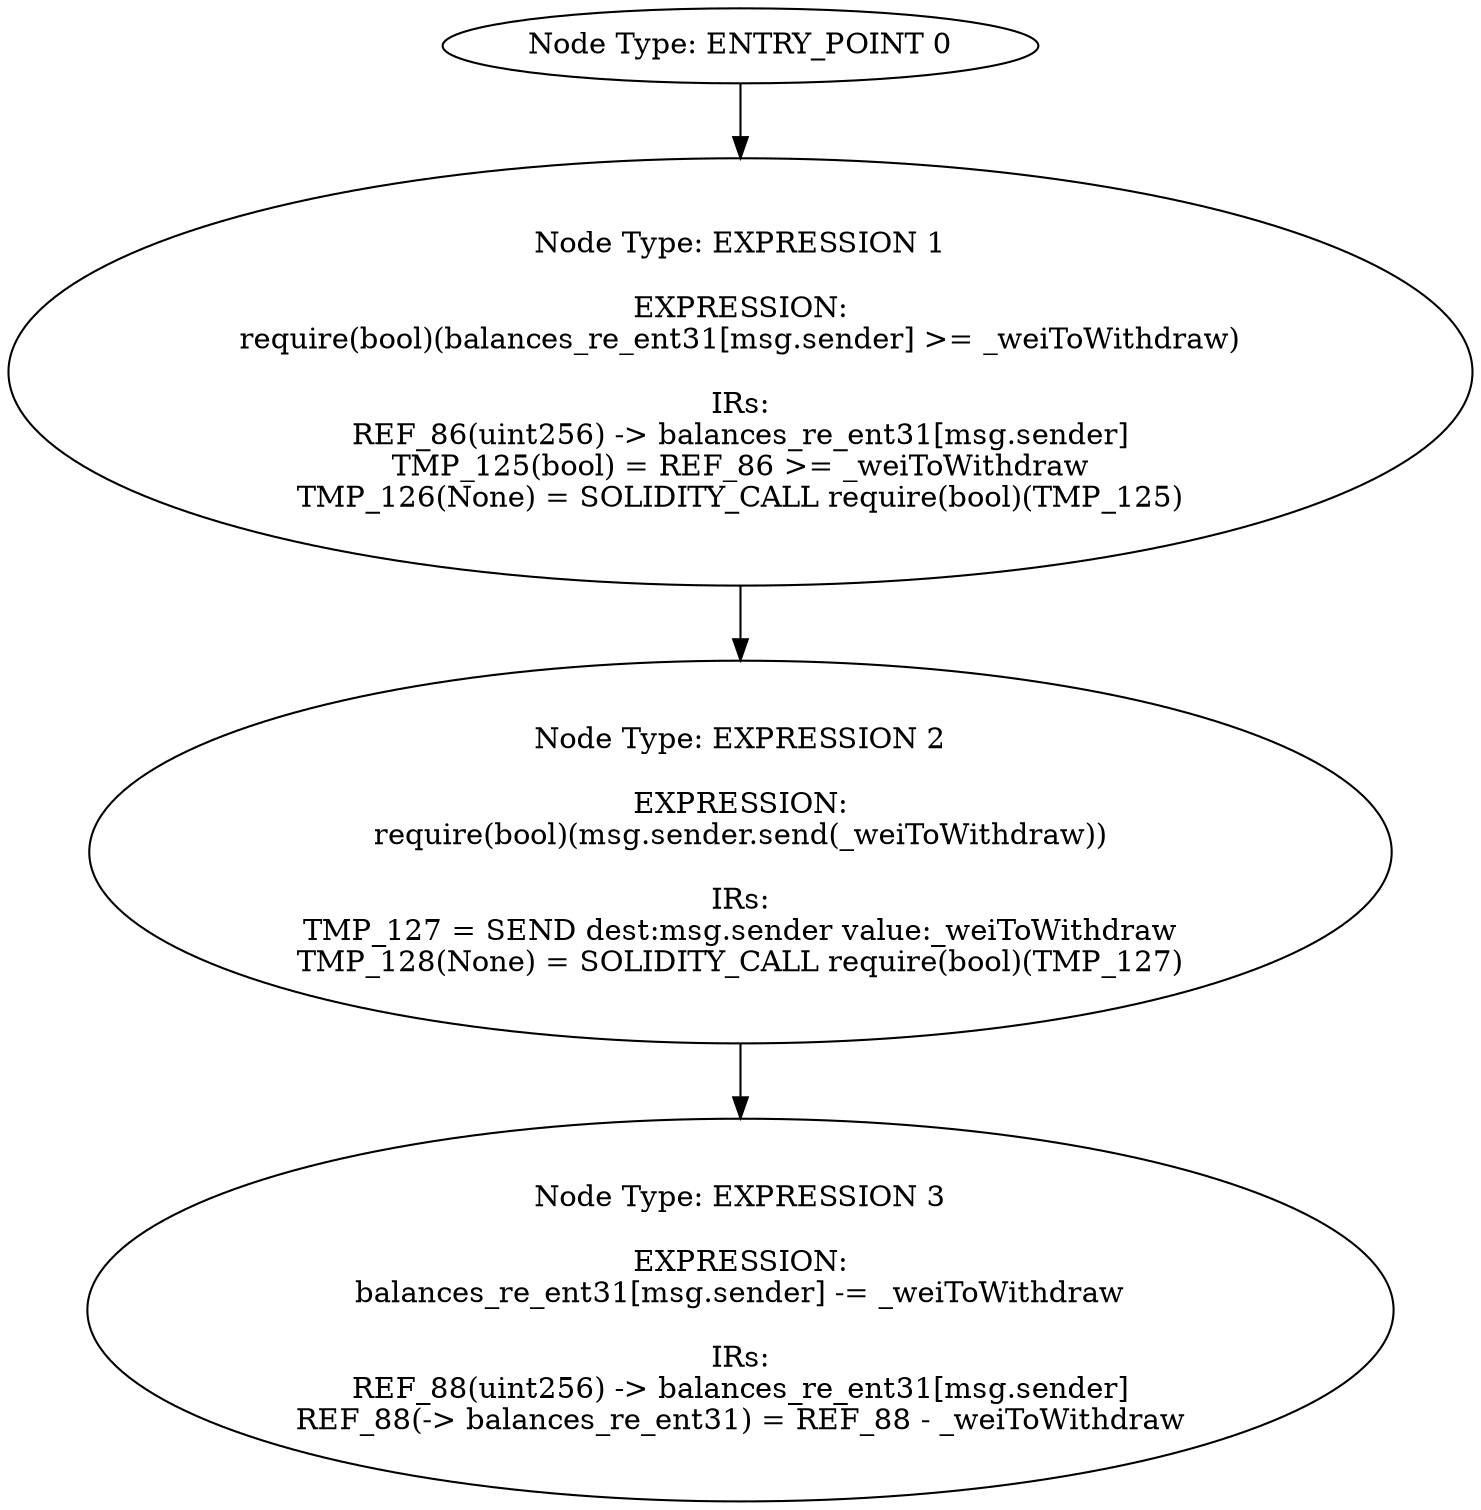 digraph{
0[label="Node Type: ENTRY_POINT 0
"];
0->1;
1[label="Node Type: EXPRESSION 1

EXPRESSION:
require(bool)(balances_re_ent31[msg.sender] >= _weiToWithdraw)

IRs:
REF_86(uint256) -> balances_re_ent31[msg.sender]
TMP_125(bool) = REF_86 >= _weiToWithdraw
TMP_126(None) = SOLIDITY_CALL require(bool)(TMP_125)"];
1->2;
2[label="Node Type: EXPRESSION 2

EXPRESSION:
require(bool)(msg.sender.send(_weiToWithdraw))

IRs:
TMP_127 = SEND dest:msg.sender value:_weiToWithdraw
TMP_128(None) = SOLIDITY_CALL require(bool)(TMP_127)"];
2->3;
3[label="Node Type: EXPRESSION 3

EXPRESSION:
balances_re_ent31[msg.sender] -= _weiToWithdraw

IRs:
REF_88(uint256) -> balances_re_ent31[msg.sender]
REF_88(-> balances_re_ent31) = REF_88 - _weiToWithdraw"];
}
